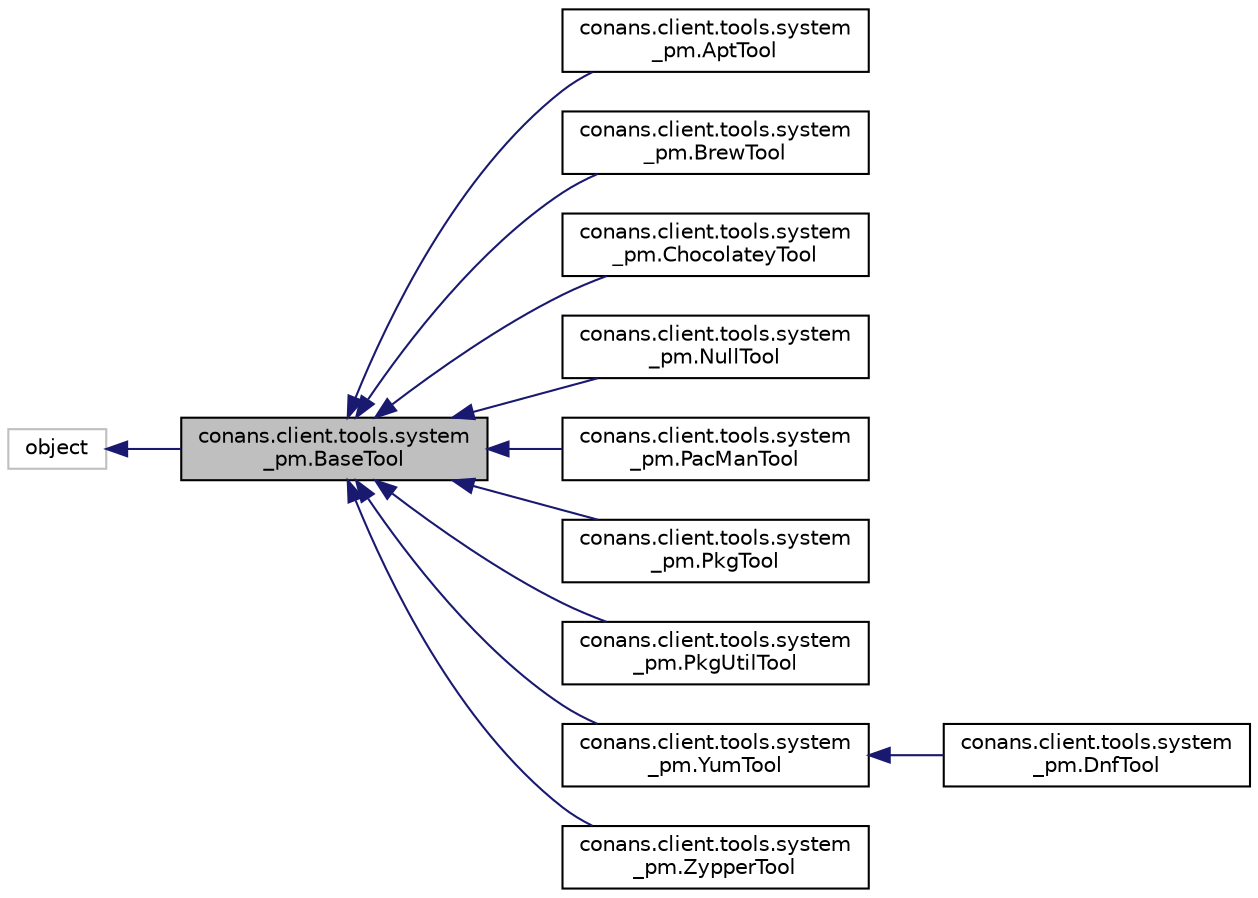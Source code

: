 digraph "conans.client.tools.system_pm.BaseTool"
{
 // LATEX_PDF_SIZE
  edge [fontname="Helvetica",fontsize="10",labelfontname="Helvetica",labelfontsize="10"];
  node [fontname="Helvetica",fontsize="10",shape=record];
  rankdir="LR";
  Node1 [label="conans.client.tools.system\l_pm.BaseTool",height=0.2,width=0.4,color="black", fillcolor="grey75", style="filled", fontcolor="black",tooltip=" "];
  Node2 -> Node1 [dir="back",color="midnightblue",fontsize="10",style="solid"];
  Node2 [label="object",height=0.2,width=0.4,color="grey75", fillcolor="white", style="filled",tooltip=" "];
  Node1 -> Node3 [dir="back",color="midnightblue",fontsize="10",style="solid"];
  Node3 [label="conans.client.tools.system\l_pm.AptTool",height=0.2,width=0.4,color="black", fillcolor="white", style="filled",URL="$classconans_1_1client_1_1tools_1_1system__pm_1_1AptTool.html",tooltip=" "];
  Node1 -> Node4 [dir="back",color="midnightblue",fontsize="10",style="solid"];
  Node4 [label="conans.client.tools.system\l_pm.BrewTool",height=0.2,width=0.4,color="black", fillcolor="white", style="filled",URL="$classconans_1_1client_1_1tools_1_1system__pm_1_1BrewTool.html",tooltip=" "];
  Node1 -> Node5 [dir="back",color="midnightblue",fontsize="10",style="solid"];
  Node5 [label="conans.client.tools.system\l_pm.ChocolateyTool",height=0.2,width=0.4,color="black", fillcolor="white", style="filled",URL="$classconans_1_1client_1_1tools_1_1system__pm_1_1ChocolateyTool.html",tooltip=" "];
  Node1 -> Node6 [dir="back",color="midnightblue",fontsize="10",style="solid"];
  Node6 [label="conans.client.tools.system\l_pm.NullTool",height=0.2,width=0.4,color="black", fillcolor="white", style="filled",URL="$classconans_1_1client_1_1tools_1_1system__pm_1_1NullTool.html",tooltip=" "];
  Node1 -> Node7 [dir="back",color="midnightblue",fontsize="10",style="solid"];
  Node7 [label="conans.client.tools.system\l_pm.PacManTool",height=0.2,width=0.4,color="black", fillcolor="white", style="filled",URL="$classconans_1_1client_1_1tools_1_1system__pm_1_1PacManTool.html",tooltip=" "];
  Node1 -> Node8 [dir="back",color="midnightblue",fontsize="10",style="solid"];
  Node8 [label="conans.client.tools.system\l_pm.PkgTool",height=0.2,width=0.4,color="black", fillcolor="white", style="filled",URL="$classconans_1_1client_1_1tools_1_1system__pm_1_1PkgTool.html",tooltip=" "];
  Node1 -> Node9 [dir="back",color="midnightblue",fontsize="10",style="solid"];
  Node9 [label="conans.client.tools.system\l_pm.PkgUtilTool",height=0.2,width=0.4,color="black", fillcolor="white", style="filled",URL="$classconans_1_1client_1_1tools_1_1system__pm_1_1PkgUtilTool.html",tooltip=" "];
  Node1 -> Node10 [dir="back",color="midnightblue",fontsize="10",style="solid"];
  Node10 [label="conans.client.tools.system\l_pm.YumTool",height=0.2,width=0.4,color="black", fillcolor="white", style="filled",URL="$classconans_1_1client_1_1tools_1_1system__pm_1_1YumTool.html",tooltip=" "];
  Node10 -> Node11 [dir="back",color="midnightblue",fontsize="10",style="solid"];
  Node11 [label="conans.client.tools.system\l_pm.DnfTool",height=0.2,width=0.4,color="black", fillcolor="white", style="filled",URL="$classconans_1_1client_1_1tools_1_1system__pm_1_1DnfTool.html",tooltip=" "];
  Node1 -> Node12 [dir="back",color="midnightblue",fontsize="10",style="solid"];
  Node12 [label="conans.client.tools.system\l_pm.ZypperTool",height=0.2,width=0.4,color="black", fillcolor="white", style="filled",URL="$classconans_1_1client_1_1tools_1_1system__pm_1_1ZypperTool.html",tooltip=" "];
}
